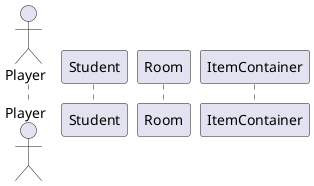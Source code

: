 @startuml
'https://plantuml.com/sequence-diagram

autonumber

actor Player as p
participant Student as student
participant Room as r
participant ItemContainer as i



@enduml